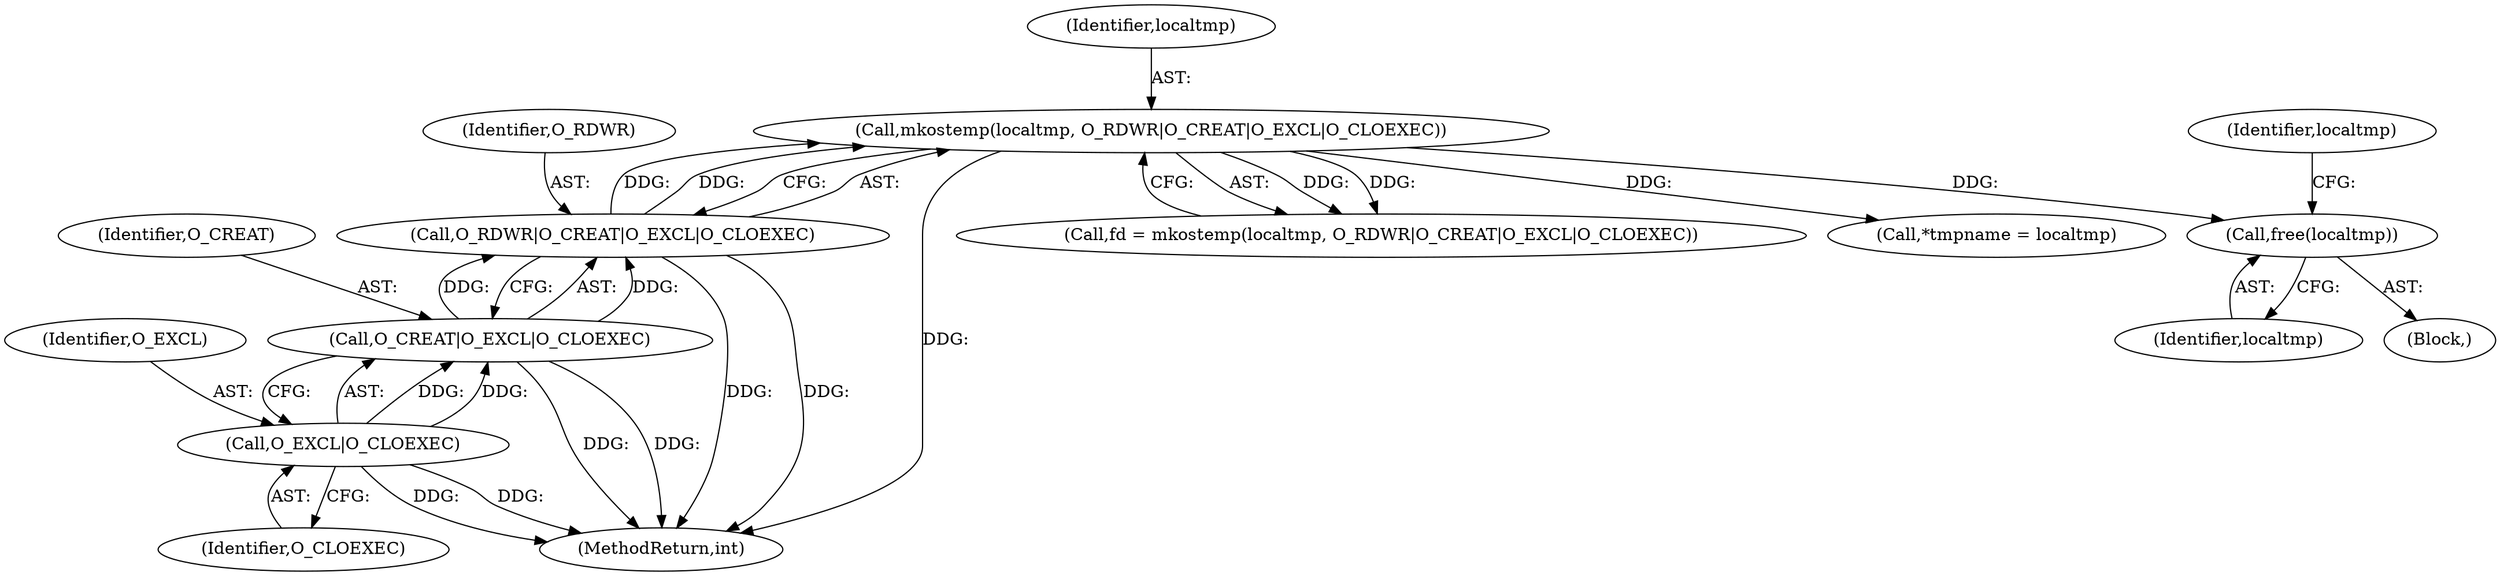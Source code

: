 digraph "0_util-linux_bde91c85bdc77975155058276f99d2e0f5eab5a9_0@API" {
"1000162" [label="(Call,free(localtmp))"];
"1000145" [label="(Call,mkostemp(localtmp, O_RDWR|O_CREAT|O_EXCL|O_CLOEXEC))"];
"1000147" [label="(Call,O_RDWR|O_CREAT|O_EXCL|O_CLOEXEC)"];
"1000149" [label="(Call,O_CREAT|O_EXCL|O_CLOEXEC)"];
"1000151" [label="(Call,O_EXCL|O_CLOEXEC)"];
"1000161" [label="(Block,)"];
"1000150" [label="(Identifier,O_CREAT)"];
"1000143" [label="(Call,fd = mkostemp(localtmp, O_RDWR|O_CREAT|O_EXCL|O_CLOEXEC))"];
"1000152" [label="(Identifier,O_EXCL)"];
"1000149" [label="(Call,O_CREAT|O_EXCL|O_CLOEXEC)"];
"1000145" [label="(Call,mkostemp(localtmp, O_RDWR|O_CREAT|O_EXCL|O_CLOEXEC))"];
"1000151" [label="(Call,O_EXCL|O_CLOEXEC)"];
"1000162" [label="(Call,free(localtmp))"];
"1000147" [label="(Call,O_RDWR|O_CREAT|O_EXCL|O_CLOEXEC)"];
"1000146" [label="(Identifier,localtmp)"];
"1000167" [label="(Call,*tmpname = localtmp)"];
"1000153" [label="(Identifier,O_CLOEXEC)"];
"1000148" [label="(Identifier,O_RDWR)"];
"1000173" [label="(MethodReturn,int)"];
"1000165" [label="(Identifier,localtmp)"];
"1000163" [label="(Identifier,localtmp)"];
"1000162" -> "1000161"  [label="AST: "];
"1000162" -> "1000163"  [label="CFG: "];
"1000163" -> "1000162"  [label="AST: "];
"1000165" -> "1000162"  [label="CFG: "];
"1000145" -> "1000162"  [label="DDG: "];
"1000145" -> "1000143"  [label="AST: "];
"1000145" -> "1000147"  [label="CFG: "];
"1000146" -> "1000145"  [label="AST: "];
"1000147" -> "1000145"  [label="AST: "];
"1000143" -> "1000145"  [label="CFG: "];
"1000145" -> "1000173"  [label="DDG: "];
"1000145" -> "1000143"  [label="DDG: "];
"1000145" -> "1000143"  [label="DDG: "];
"1000147" -> "1000145"  [label="DDG: "];
"1000147" -> "1000145"  [label="DDG: "];
"1000145" -> "1000167"  [label="DDG: "];
"1000147" -> "1000149"  [label="CFG: "];
"1000148" -> "1000147"  [label="AST: "];
"1000149" -> "1000147"  [label="AST: "];
"1000147" -> "1000173"  [label="DDG: "];
"1000147" -> "1000173"  [label="DDG: "];
"1000149" -> "1000147"  [label="DDG: "];
"1000149" -> "1000147"  [label="DDG: "];
"1000149" -> "1000151"  [label="CFG: "];
"1000150" -> "1000149"  [label="AST: "];
"1000151" -> "1000149"  [label="AST: "];
"1000149" -> "1000173"  [label="DDG: "];
"1000149" -> "1000173"  [label="DDG: "];
"1000151" -> "1000149"  [label="DDG: "];
"1000151" -> "1000149"  [label="DDG: "];
"1000151" -> "1000153"  [label="CFG: "];
"1000152" -> "1000151"  [label="AST: "];
"1000153" -> "1000151"  [label="AST: "];
"1000151" -> "1000173"  [label="DDG: "];
"1000151" -> "1000173"  [label="DDG: "];
}
